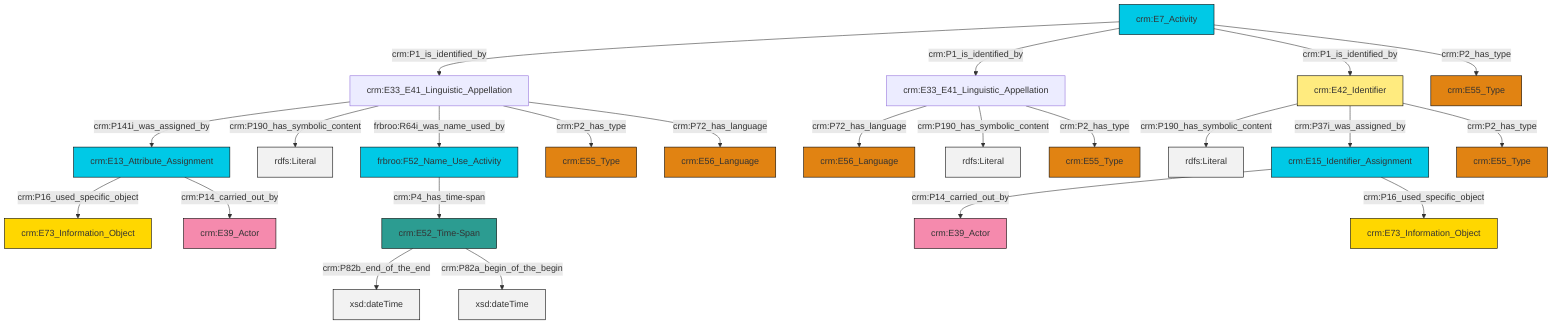 graph TD
classDef Literal fill:#f2f2f2,stroke:#000000;
classDef CRM_Entity fill:#FFFFFF,stroke:#000000;
classDef Temporal_Entity fill:#00C9E6, stroke:#000000;
classDef Type fill:#E18312, stroke:#000000;
classDef Time-Span fill:#2C9C91, stroke:#000000;
classDef Appellation fill:#FFEB7F, stroke:#000000;
classDef Place fill:#008836, stroke:#000000;
classDef Persistent_Item fill:#B266B2, stroke:#000000;
classDef Conceptual_Object fill:#FFD700, stroke:#000000;
classDef Physical_Thing fill:#D2B48C, stroke:#000000;
classDef Actor fill:#f58aad, stroke:#000000;
classDef PC_Classes fill:#4ce600, stroke:#000000;
classDef Multi fill:#cccccc,stroke:#000000;

0["crm:E13_Attribute_Assignment"]:::Temporal_Entity -->|crm:P16_used_specific_object| 1["crm:E73_Information_Object"]:::Conceptual_Object
2["crm:E7_Activity"]:::Temporal_Entity -->|crm:P1_is_identified_by| 3["crm:E33_E41_Linguistic_Appellation"]:::Default
6["crm:E33_E41_Linguistic_Appellation"]:::Default -->|crm:P72_has_language| 4["crm:E56_Language"]:::Type
3["crm:E33_E41_Linguistic_Appellation"]:::Default -->|crm:P141i_was_assigned_by| 0["crm:E13_Attribute_Assignment"]:::Temporal_Entity
11["crm:E42_Identifier"]:::Appellation -->|crm:P190_has_symbolic_content| 12[rdfs:Literal]:::Literal
14["crm:E15_Identifier_Assignment"]:::Temporal_Entity -->|crm:P14_carried_out_by| 15["crm:E39_Actor"]:::Actor
0["crm:E13_Attribute_Assignment"]:::Temporal_Entity -->|crm:P14_carried_out_by| 19["crm:E39_Actor"]:::Actor
20["frbroo:F52_Name_Use_Activity"]:::Temporal_Entity -->|crm:P4_has_time-span| 21["crm:E52_Time-Span"]:::Time-Span
3["crm:E33_E41_Linguistic_Appellation"]:::Default -->|crm:P190_has_symbolic_content| 22[rdfs:Literal]:::Literal
21["crm:E52_Time-Span"]:::Time-Span -->|crm:P82b_end_of_the_end| 23[xsd:dateTime]:::Literal
21["crm:E52_Time-Span"]:::Time-Span -->|crm:P82a_begin_of_the_begin| 25[xsd:dateTime]:::Literal
2["crm:E7_Activity"]:::Temporal_Entity -->|crm:P1_is_identified_by| 6["crm:E33_E41_Linguistic_Appellation"]:::Default
14["crm:E15_Identifier_Assignment"]:::Temporal_Entity -->|crm:P16_used_specific_object| 9["crm:E73_Information_Object"]:::Conceptual_Object
6["crm:E33_E41_Linguistic_Appellation"]:::Default -->|crm:P190_has_symbolic_content| 32[rdfs:Literal]:::Literal
6["crm:E33_E41_Linguistic_Appellation"]:::Default -->|crm:P2_has_type| 16["crm:E55_Type"]:::Type
3["crm:E33_E41_Linguistic_Appellation"]:::Default -->|frbroo:R64i_was_name_used_by| 20["frbroo:F52_Name_Use_Activity"]:::Temporal_Entity
2["crm:E7_Activity"]:::Temporal_Entity -->|crm:P1_is_identified_by| 11["crm:E42_Identifier"]:::Appellation
11["crm:E42_Identifier"]:::Appellation -->|crm:P37i_was_assigned_by| 14["crm:E15_Identifier_Assignment"]:::Temporal_Entity
3["crm:E33_E41_Linguistic_Appellation"]:::Default -->|crm:P2_has_type| 7["crm:E55_Type"]:::Type
3["crm:E33_E41_Linguistic_Appellation"]:::Default -->|crm:P72_has_language| 33["crm:E56_Language"]:::Type
11["crm:E42_Identifier"]:::Appellation -->|crm:P2_has_type| 26["crm:E55_Type"]:::Type
2["crm:E7_Activity"]:::Temporal_Entity -->|crm:P2_has_type| 35["crm:E55_Type"]:::Type